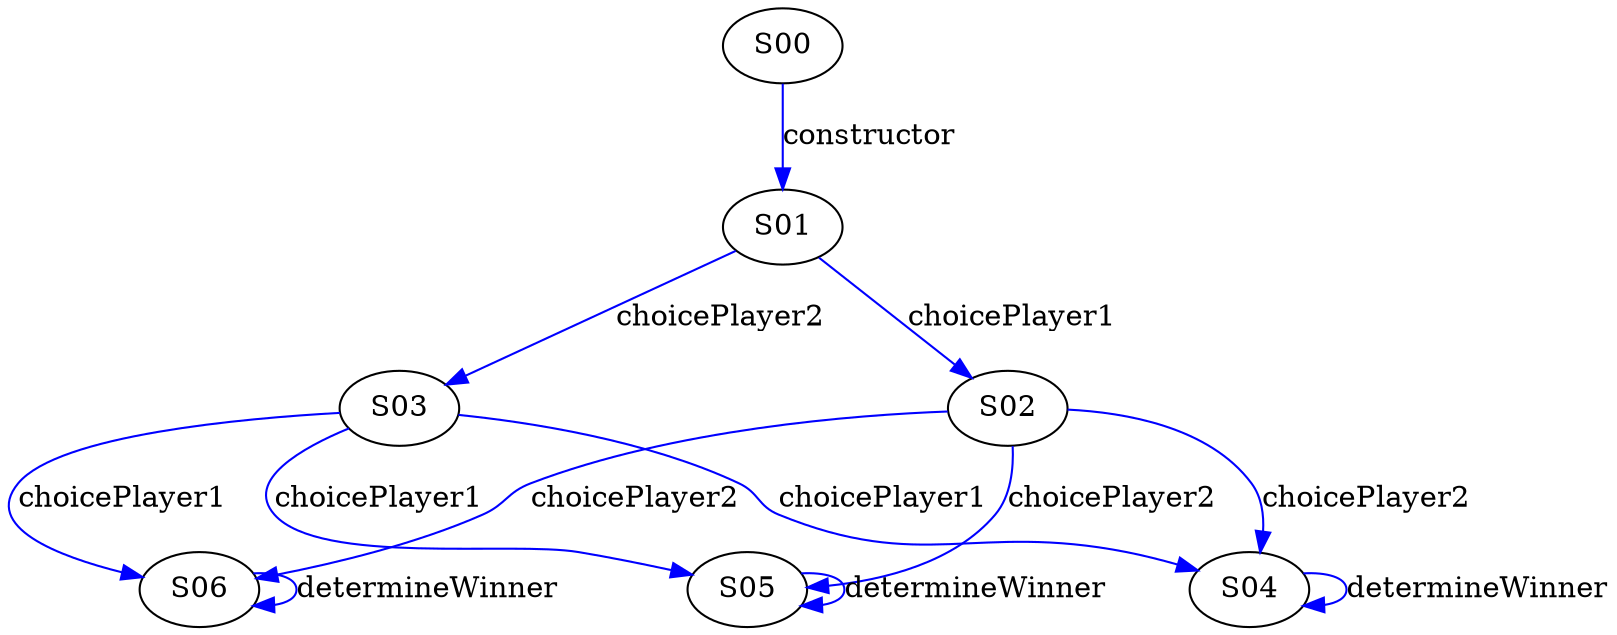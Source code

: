 digraph {

S06->S06 [label="determineWinner", style="", color="blue"]
S01->S02 [label="choicePlayer1", style="", color="blue"]
S04->S04 [label="determineWinner", style="", color="blue"]
S02->S04 [label="choicePlayer2", style="", color="blue"]
S02->S05 [label="choicePlayer2", style="", color="blue"]
S02->S06 [label="choicePlayer2", style="", color="blue"]
S00->S01 [label="constructor", style="", color="blue"]
S03->S04 [label="choicePlayer1", style="", color="blue"]
S03->S05 [label="choicePlayer1", style="", color="blue"]
S03->S06 [label="choicePlayer1", style="", color="blue"]
S05->S05 [label="determineWinner", style="", color="blue"]
S01->S03 [label="choicePlayer2", style="", color="blue"]
}